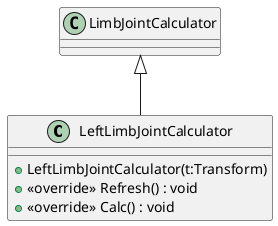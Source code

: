 @startuml
class LeftLimbJointCalculator {
    + LeftLimbJointCalculator(t:Transform)
    + <<override>> Refresh() : void
    + <<override>> Calc() : void
}
LimbJointCalculator <|-- LeftLimbJointCalculator
@enduml
